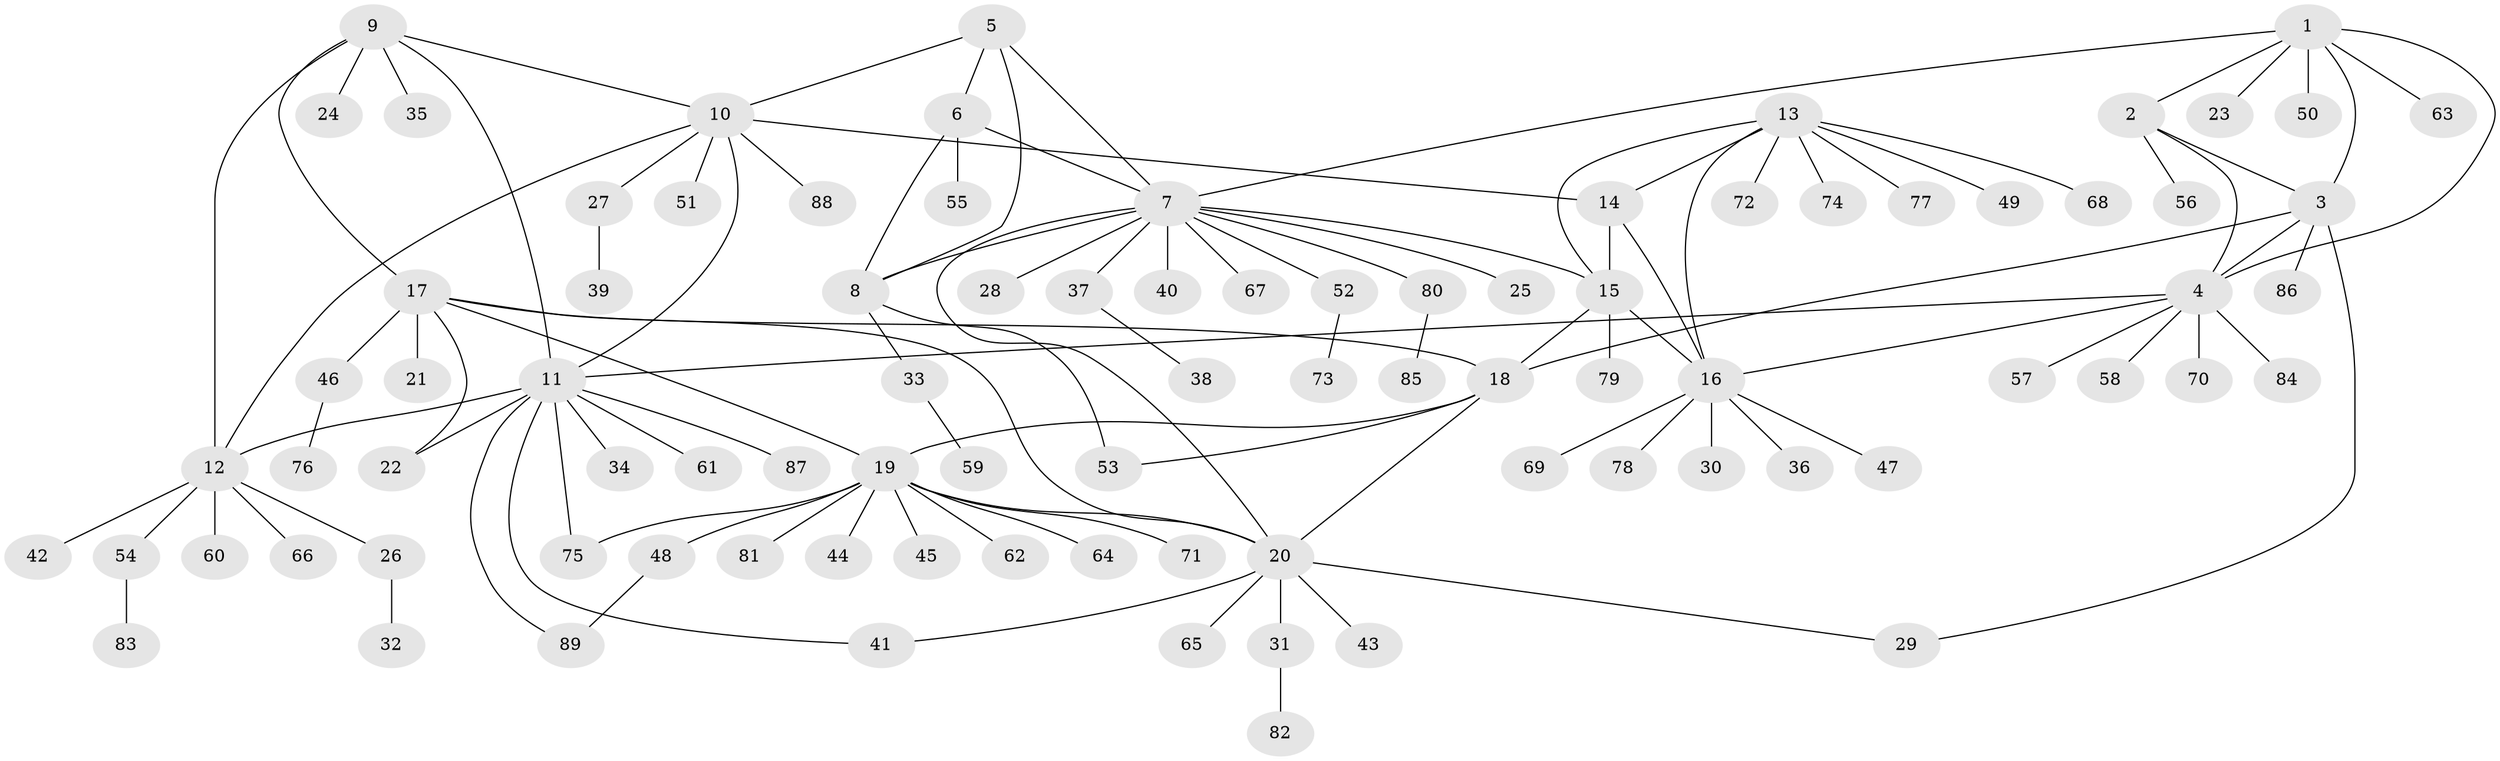 // coarse degree distribution, {9: 0.028169014084507043, 3: 0.028169014084507043, 7: 0.04225352112676056, 4: 0.014084507042253521, 13: 0.014084507042253521, 5: 0.028169014084507043, 11: 0.014084507042253521, 6: 0.014084507042253521, 8: 0.014084507042253521, 12: 0.014084507042253521, 10: 0.014084507042253521, 1: 0.6619718309859155, 2: 0.11267605633802817}
// Generated by graph-tools (version 1.1) at 2025/52/02/27/25 19:52:20]
// undirected, 89 vertices, 115 edges
graph export_dot {
graph [start="1"]
  node [color=gray90,style=filled];
  1;
  2;
  3;
  4;
  5;
  6;
  7;
  8;
  9;
  10;
  11;
  12;
  13;
  14;
  15;
  16;
  17;
  18;
  19;
  20;
  21;
  22;
  23;
  24;
  25;
  26;
  27;
  28;
  29;
  30;
  31;
  32;
  33;
  34;
  35;
  36;
  37;
  38;
  39;
  40;
  41;
  42;
  43;
  44;
  45;
  46;
  47;
  48;
  49;
  50;
  51;
  52;
  53;
  54;
  55;
  56;
  57;
  58;
  59;
  60;
  61;
  62;
  63;
  64;
  65;
  66;
  67;
  68;
  69;
  70;
  71;
  72;
  73;
  74;
  75;
  76;
  77;
  78;
  79;
  80;
  81;
  82;
  83;
  84;
  85;
  86;
  87;
  88;
  89;
  1 -- 2;
  1 -- 3;
  1 -- 4;
  1 -- 7;
  1 -- 23;
  1 -- 50;
  1 -- 63;
  2 -- 3;
  2 -- 4;
  2 -- 56;
  3 -- 4;
  3 -- 18;
  3 -- 29;
  3 -- 86;
  4 -- 11;
  4 -- 16;
  4 -- 57;
  4 -- 58;
  4 -- 70;
  4 -- 84;
  5 -- 6;
  5 -- 7;
  5 -- 8;
  5 -- 10;
  6 -- 7;
  6 -- 8;
  6 -- 55;
  7 -- 8;
  7 -- 15;
  7 -- 20;
  7 -- 25;
  7 -- 28;
  7 -- 37;
  7 -- 40;
  7 -- 52;
  7 -- 67;
  7 -- 80;
  8 -- 33;
  8 -- 53;
  9 -- 10;
  9 -- 11;
  9 -- 12;
  9 -- 17;
  9 -- 24;
  9 -- 35;
  10 -- 11;
  10 -- 12;
  10 -- 14;
  10 -- 27;
  10 -- 51;
  10 -- 88;
  11 -- 12;
  11 -- 22;
  11 -- 34;
  11 -- 41;
  11 -- 61;
  11 -- 75;
  11 -- 87;
  11 -- 89;
  12 -- 26;
  12 -- 42;
  12 -- 54;
  12 -- 60;
  12 -- 66;
  13 -- 14;
  13 -- 15;
  13 -- 16;
  13 -- 49;
  13 -- 68;
  13 -- 72;
  13 -- 74;
  13 -- 77;
  14 -- 15;
  14 -- 16;
  15 -- 16;
  15 -- 18;
  15 -- 79;
  16 -- 30;
  16 -- 36;
  16 -- 47;
  16 -- 69;
  16 -- 78;
  17 -- 18;
  17 -- 19;
  17 -- 20;
  17 -- 21;
  17 -- 22;
  17 -- 46;
  18 -- 19;
  18 -- 20;
  18 -- 53;
  19 -- 20;
  19 -- 44;
  19 -- 45;
  19 -- 48;
  19 -- 62;
  19 -- 64;
  19 -- 71;
  19 -- 75;
  19 -- 81;
  20 -- 29;
  20 -- 31;
  20 -- 41;
  20 -- 43;
  20 -- 65;
  26 -- 32;
  27 -- 39;
  31 -- 82;
  33 -- 59;
  37 -- 38;
  46 -- 76;
  48 -- 89;
  52 -- 73;
  54 -- 83;
  80 -- 85;
}
